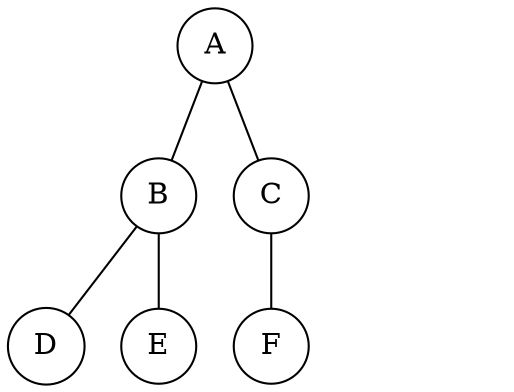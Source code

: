 graph g {
    graph[ordering="out"];
    A--B;
    A--C;
    B--D;
    B--E;
    C--F;
    C--NULL[style="invis"];
    A[shape="circle"];
    B[shape="circle"];
    C[shape="circle"];
    D[shape="circle"];
    E[shape="circle"];
    F[shape="circle"];
    NULL[style="invis"];
}
